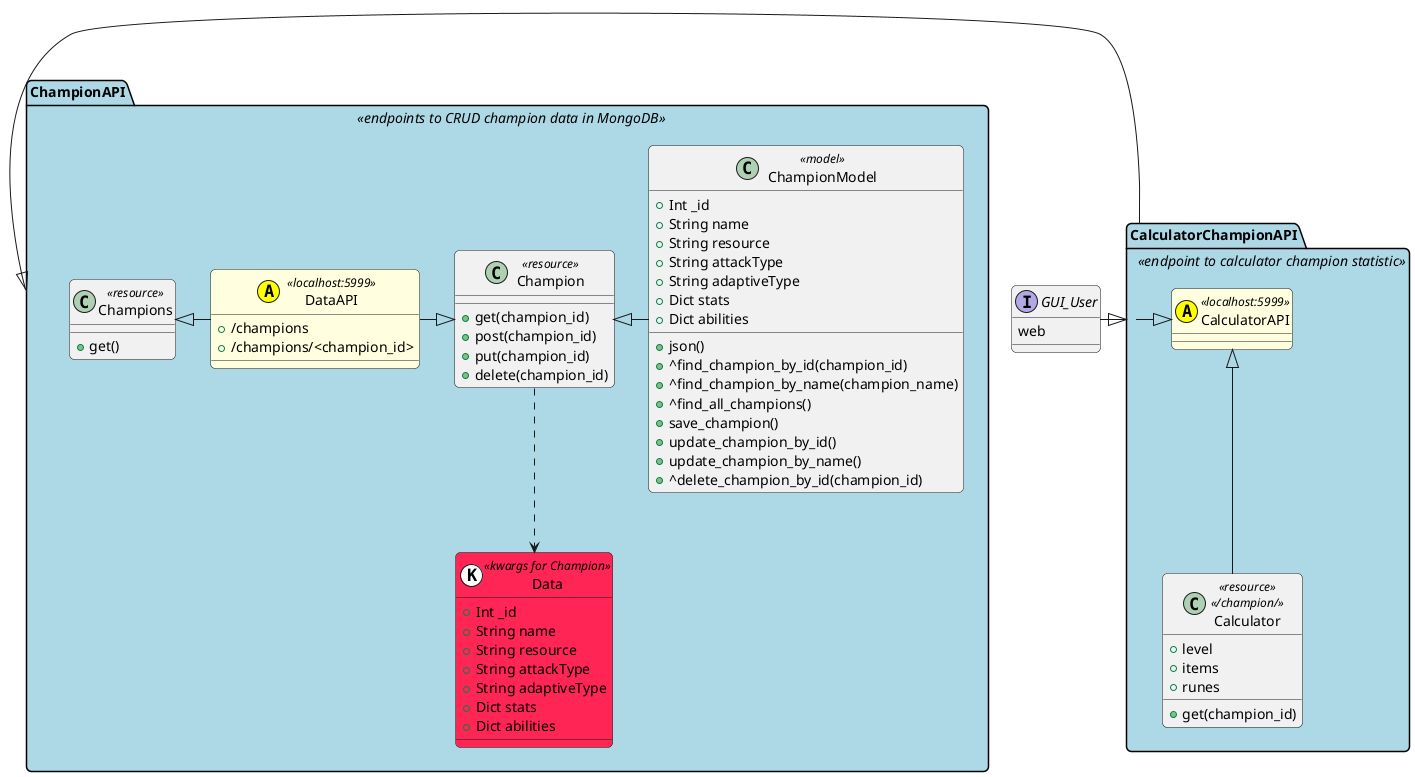 @startuml

interface GUI_User {
    web
}

package ChampionAPI <<endpoints to CRUD champion data in MongoDB>> #back:lightblue {
    class DataAPI <<localhost:5999>> << (A,#FFFF00) >> #back:lightyellow {
        + /champions
        + /champions/<champion_id>
    }

    class Champions <<resource>> {
        + get()
    }

    class Champion <<resource>> {
        + get(champion_id)
        + post(champion_id)
        + put(champion_id)
        + delete(champion_id)
    }

    class ChampionModel <<model>> {
        + Int _id
        + String name
        + String resource
        + String attackType
        + String adaptiveType
        + Dict stats
        + Dict abilities

        + json()
        + ^find_champion_by_id(champion_id)
        + ^find_champion_by_name(champion_name)
        + ^find_all_champions()
        + save_champion()
        + update_champion_by_id()
        + update_champion_by_name()
        + ^delete_champion_by_id(champion_id)
    }

    class Data <<kwargs for Champion>> << (K,#FFFFFF) >> #back:FF2555 {
        + Int _id
        + String name
        + String resource
        + String attackType
        + String adaptiveType
        + Dict stats
        + Dict abilities
    }

    skinparam roundcorner 10
    skinparam ClassFontSize 14

    ' pos of classes
    Champion ..> Data
    ChampionModel -u|> Champion
    DataAPI -d|> Champion
    DataAPI -u|> Champions
}

package CalculatorChampionAPI <<endpoint to calculator champion statistic>> #back:lightblue {
    class CalculatorAPI <<localhost:5999>> << (A,#FFFF00) >> #back:lightyellow {
    }

    class Calculator <<resource>> <</champion/>> extends CalculatorAPI {
        + level
        + items
        + runes
        + get(champion_id)
    }
}
GUI_User -d|> CalculatorChampionAPI
CalculatorChampionAPI -|> ChampionAPI
CalculatorChampionAPI -|> CalculatorAPI

@enduml
